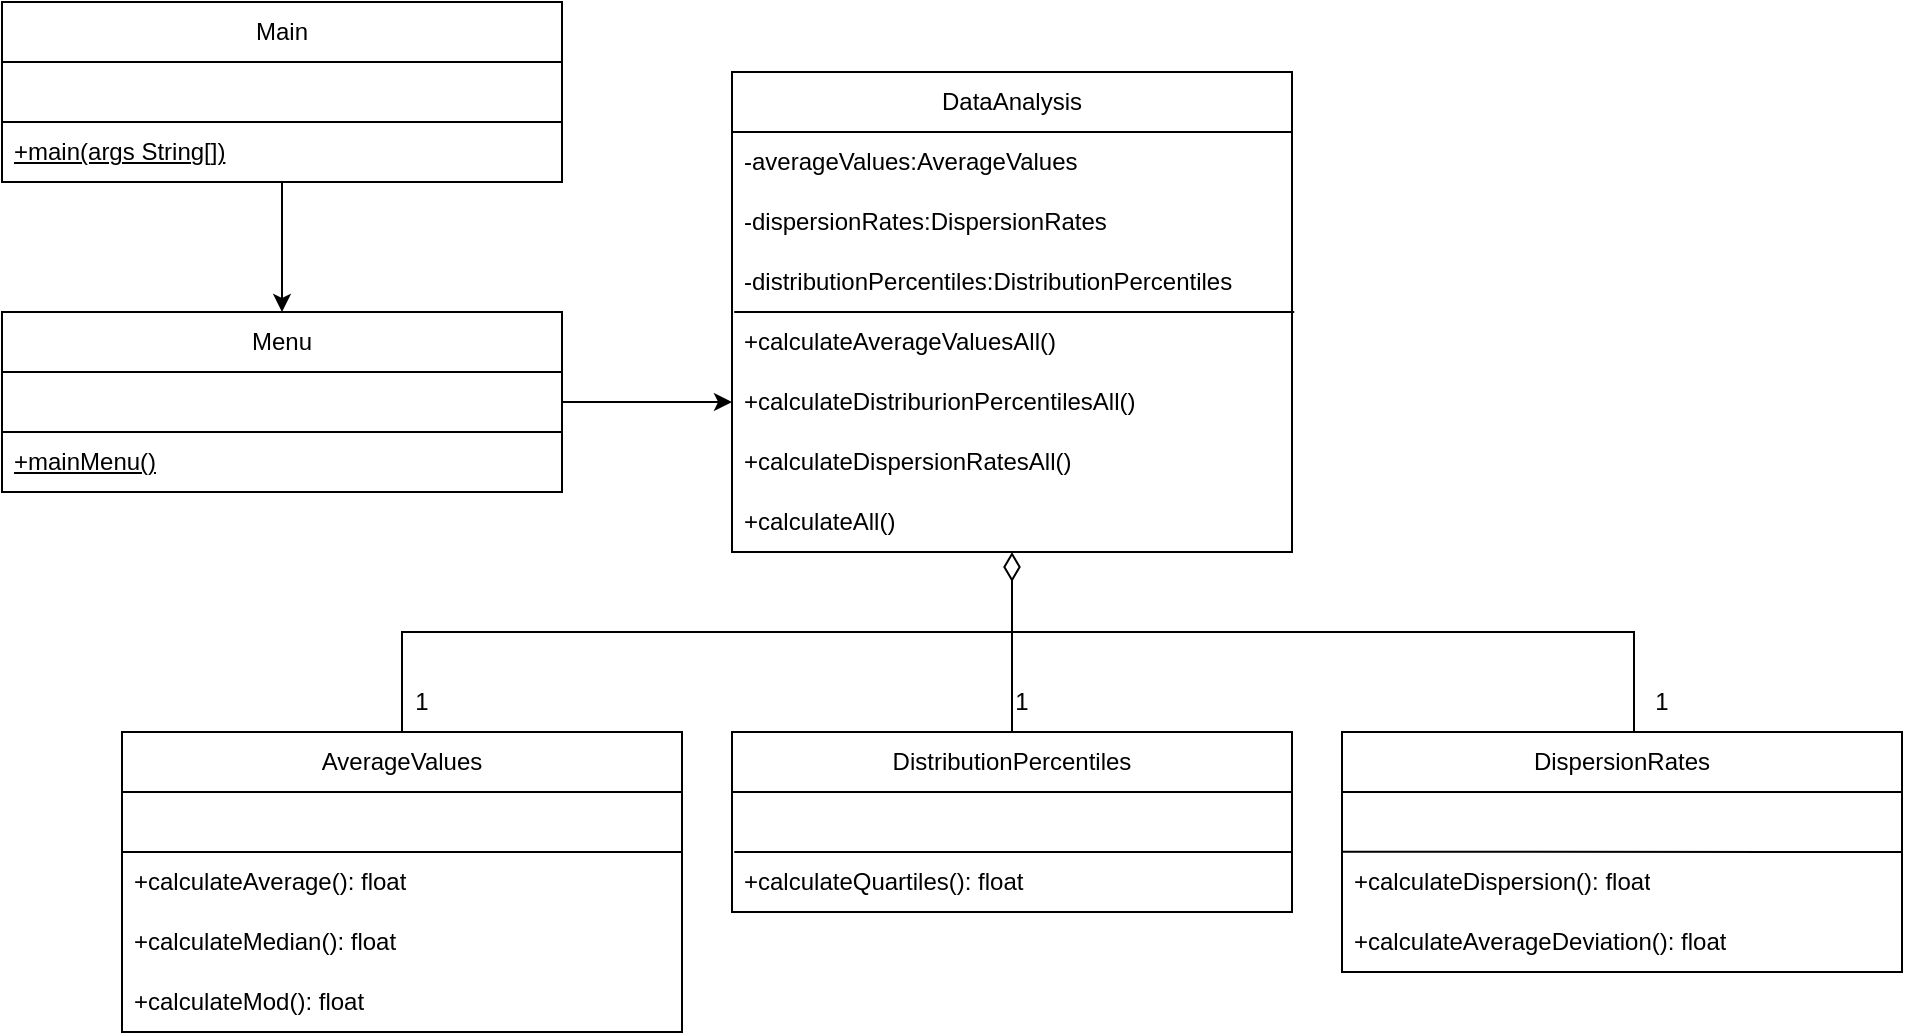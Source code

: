 <mxfile version="24.2.2" type="device">
  <diagram name="Страница — 1" id="H12W9JLPoyVBt7vZ49CQ">
    <mxGraphModel dx="922" dy="834" grid="1" gridSize="10" guides="1" tooltips="1" connect="1" arrows="1" fold="1" page="1" pageScale="1" pageWidth="827" pageHeight="1169" math="0" shadow="0">
      <root>
        <mxCell id="0" />
        <mxCell id="1" parent="0" />
        <mxCell id="Sf8RvTwvEqck9QnSxWCd-1" value="DataAnalysis" style="swimlane;fontStyle=0;childLayout=stackLayout;horizontal=1;startSize=30;horizontalStack=0;resizeParent=1;resizeParentMax=0;resizeLast=0;collapsible=1;marginBottom=0;whiteSpace=wrap;html=1;" vertex="1" parent="1">
          <mxGeometry x="505" y="530" width="280" height="240" as="geometry" />
        </mxCell>
        <mxCell id="Sf8RvTwvEqck9QnSxWCd-2" value="-averageValues:AverageValues" style="text;strokeColor=none;fillColor=none;align=left;verticalAlign=middle;spacingLeft=4;spacingRight=4;overflow=hidden;points=[[0,0.5],[1,0.5]];portConstraint=eastwest;rotatable=0;whiteSpace=wrap;html=1;" vertex="1" parent="Sf8RvTwvEqck9QnSxWCd-1">
          <mxGeometry y="30" width="280" height="30" as="geometry" />
        </mxCell>
        <mxCell id="Sf8RvTwvEqck9QnSxWCd-3" value="-dispersionRates:DispersionRates" style="text;strokeColor=none;fillColor=none;align=left;verticalAlign=middle;spacingLeft=4;spacingRight=4;overflow=hidden;points=[[0,0.5],[1,0.5]];portConstraint=eastwest;rotatable=0;whiteSpace=wrap;html=1;" vertex="1" parent="Sf8RvTwvEqck9QnSxWCd-1">
          <mxGeometry y="60" width="280" height="30" as="geometry" />
        </mxCell>
        <mxCell id="Sf8RvTwvEqck9QnSxWCd-4" value="-distributionPercentiles:DistributionPercentiles" style="text;strokeColor=none;fillColor=none;align=left;verticalAlign=middle;spacingLeft=4;spacingRight=4;overflow=hidden;points=[[0,0.5],[1,0.5]];portConstraint=eastwest;rotatable=0;whiteSpace=wrap;html=1;" vertex="1" parent="Sf8RvTwvEqck9QnSxWCd-1">
          <mxGeometry y="90" width="280" height="30" as="geometry" />
        </mxCell>
        <mxCell id="Sf8RvTwvEqck9QnSxWCd-5" value="+calculateAverageValuesAll()" style="text;strokeColor=none;fillColor=none;align=left;verticalAlign=middle;spacingLeft=4;spacingRight=4;overflow=hidden;points=[[0,0.5],[1,0.5]];portConstraint=eastwest;rotatable=0;whiteSpace=wrap;html=1;" vertex="1" parent="Sf8RvTwvEqck9QnSxWCd-1">
          <mxGeometry y="120" width="280" height="30" as="geometry" />
        </mxCell>
        <mxCell id="Sf8RvTwvEqck9QnSxWCd-6" value="+calculateDistriburionPercentilesAll()" style="text;strokeColor=none;fillColor=none;align=left;verticalAlign=middle;spacingLeft=4;spacingRight=4;overflow=hidden;points=[[0,0.5],[1,0.5]];portConstraint=eastwest;rotatable=0;whiteSpace=wrap;html=1;" vertex="1" parent="Sf8RvTwvEqck9QnSxWCd-1">
          <mxGeometry y="150" width="280" height="30" as="geometry" />
        </mxCell>
        <mxCell id="Sf8RvTwvEqck9QnSxWCd-7" value="+calculateDispersionRatesAll&lt;span style=&quot;background-color: initial;&quot;&gt;()&lt;/span&gt;" style="text;strokeColor=none;fillColor=none;align=left;verticalAlign=middle;spacingLeft=4;spacingRight=4;overflow=hidden;points=[[0,0.5],[1,0.5]];portConstraint=eastwest;rotatable=0;whiteSpace=wrap;html=1;" vertex="1" parent="Sf8RvTwvEqck9QnSxWCd-1">
          <mxGeometry y="180" width="280" height="30" as="geometry" />
        </mxCell>
        <mxCell id="Sf8RvTwvEqck9QnSxWCd-8" value="+calculateAll()" style="text;strokeColor=none;fillColor=none;align=left;verticalAlign=middle;spacingLeft=4;spacingRight=4;overflow=hidden;points=[[0,0.5],[1,0.5]];portConstraint=eastwest;rotatable=0;whiteSpace=wrap;html=1;" vertex="1" parent="Sf8RvTwvEqck9QnSxWCd-1">
          <mxGeometry y="210" width="280" height="30" as="geometry" />
        </mxCell>
        <mxCell id="Sf8RvTwvEqck9QnSxWCd-9" value="" style="endArrow=none;html=1;rounded=0;exitX=1.004;exitY=0;exitDx=0;exitDy=0;entryX=0.004;entryY=0;entryDx=0;entryDy=0;exitPerimeter=0;entryPerimeter=0;" edge="1" parent="Sf8RvTwvEqck9QnSxWCd-1" source="Sf8RvTwvEqck9QnSxWCd-5" target="Sf8RvTwvEqck9QnSxWCd-5">
          <mxGeometry width="50" height="50" relative="1" as="geometry">
            <mxPoint y="135" as="sourcePoint" />
            <mxPoint x="140" y="135" as="targetPoint" />
          </mxGeometry>
        </mxCell>
        <mxCell id="Sf8RvTwvEqck9QnSxWCd-10" value="AverageValues" style="swimlane;fontStyle=0;childLayout=stackLayout;horizontal=1;startSize=30;horizontalStack=0;resizeParent=1;resizeParentMax=0;resizeLast=0;collapsible=1;marginBottom=0;whiteSpace=wrap;html=1;" vertex="1" parent="1">
          <mxGeometry x="200" y="860" width="280" height="150" as="geometry" />
        </mxCell>
        <mxCell id="Sf8RvTwvEqck9QnSxWCd-11" value="&amp;nbsp;" style="text;strokeColor=none;fillColor=none;align=left;verticalAlign=middle;spacingLeft=4;spacingRight=4;overflow=hidden;points=[[0,0.5],[1,0.5]];portConstraint=eastwest;rotatable=0;whiteSpace=wrap;html=1;" vertex="1" parent="Sf8RvTwvEqck9QnSxWCd-10">
          <mxGeometry y="30" width="280" height="30" as="geometry" />
        </mxCell>
        <mxCell id="Sf8RvTwvEqck9QnSxWCd-15" value="" style="endArrow=none;html=1;rounded=0;exitX=1.004;exitY=0;exitDx=0;exitDy=0;entryX=0.004;entryY=0;entryDx=0;entryDy=0;exitPerimeter=0;entryPerimeter=0;" edge="1" parent="Sf8RvTwvEqck9QnSxWCd-10">
          <mxGeometry width="50" height="50" relative="1" as="geometry">
            <mxPoint x="280" y="60" as="sourcePoint" />
            <mxPoint x="-5.24e-14" y="60" as="targetPoint" />
          </mxGeometry>
        </mxCell>
        <mxCell id="Sf8RvTwvEqck9QnSxWCd-12" value="+calculateAverage(): float" style="text;strokeColor=none;fillColor=none;align=left;verticalAlign=middle;spacingLeft=4;spacingRight=4;overflow=hidden;points=[[0,0.5],[1,0.5]];portConstraint=eastwest;rotatable=0;whiteSpace=wrap;html=1;" vertex="1" parent="Sf8RvTwvEqck9QnSxWCd-10">
          <mxGeometry y="60" width="280" height="30" as="geometry" />
        </mxCell>
        <mxCell id="Sf8RvTwvEqck9QnSxWCd-13" value="+calculateMedian(): float" style="text;strokeColor=none;fillColor=none;align=left;verticalAlign=middle;spacingLeft=4;spacingRight=4;overflow=hidden;points=[[0,0.5],[1,0.5]];portConstraint=eastwest;rotatable=0;whiteSpace=wrap;html=1;" vertex="1" parent="Sf8RvTwvEqck9QnSxWCd-10">
          <mxGeometry y="90" width="280" height="30" as="geometry" />
        </mxCell>
        <mxCell id="Sf8RvTwvEqck9QnSxWCd-14" value="+calculateMod(): float" style="text;strokeColor=none;fillColor=none;align=left;verticalAlign=middle;spacingLeft=4;spacingRight=4;overflow=hidden;points=[[0,0.5],[1,0.5]];portConstraint=eastwest;rotatable=0;whiteSpace=wrap;html=1;" vertex="1" parent="Sf8RvTwvEqck9QnSxWCd-10">
          <mxGeometry y="120" width="280" height="30" as="geometry" />
        </mxCell>
        <mxCell id="Sf8RvTwvEqck9QnSxWCd-16" value="DistributionPercentiles" style="swimlane;fontStyle=0;childLayout=stackLayout;horizontal=1;startSize=30;horizontalStack=0;resizeParent=1;resizeParentMax=0;resizeLast=0;collapsible=1;marginBottom=0;whiteSpace=wrap;html=1;" vertex="1" parent="1">
          <mxGeometry x="505" y="860" width="280" height="90" as="geometry" />
        </mxCell>
        <mxCell id="Sf8RvTwvEqck9QnSxWCd-17" value="&amp;nbsp;" style="text;strokeColor=none;fillColor=none;align=left;verticalAlign=middle;spacingLeft=4;spacingRight=4;overflow=hidden;points=[[0,0.5],[1,0.5]];portConstraint=eastwest;rotatable=0;whiteSpace=wrap;html=1;" vertex="1" parent="Sf8RvTwvEqck9QnSxWCd-16">
          <mxGeometry y="30" width="280" height="30" as="geometry" />
        </mxCell>
        <mxCell id="Sf8RvTwvEqck9QnSxWCd-18" value="+calculateQuartiles(): float" style="text;strokeColor=none;fillColor=none;align=left;verticalAlign=middle;spacingLeft=4;spacingRight=4;overflow=hidden;points=[[0,0.5],[1,0.5]];portConstraint=eastwest;rotatable=0;whiteSpace=wrap;html=1;" vertex="1" parent="Sf8RvTwvEqck9QnSxWCd-16">
          <mxGeometry y="60" width="280" height="30" as="geometry" />
        </mxCell>
        <mxCell id="Sf8RvTwvEqck9QnSxWCd-19" value="" style="endArrow=none;html=1;rounded=0;entryX=0.004;entryY=0;entryDx=0;entryDy=0;entryPerimeter=0;exitX=0.999;exitY=-0.001;exitDx=0;exitDy=0;exitPerimeter=0;" edge="1" parent="Sf8RvTwvEqck9QnSxWCd-16" source="Sf8RvTwvEqck9QnSxWCd-18" target="Sf8RvTwvEqck9QnSxWCd-18">
          <mxGeometry width="50" height="50" relative="1" as="geometry">
            <mxPoint x="275" y="60" as="sourcePoint" />
            <mxPoint x="140" y="135" as="targetPoint" />
          </mxGeometry>
        </mxCell>
        <mxCell id="Sf8RvTwvEqck9QnSxWCd-20" value="DispersionRates" style="swimlane;fontStyle=0;childLayout=stackLayout;horizontal=1;startSize=30;horizontalStack=0;resizeParent=1;resizeParentMax=0;resizeLast=0;collapsible=1;marginBottom=0;whiteSpace=wrap;html=1;" vertex="1" parent="1">
          <mxGeometry x="810" y="860" width="280" height="120" as="geometry" />
        </mxCell>
        <mxCell id="Sf8RvTwvEqck9QnSxWCd-21" value="&amp;nbsp;" style="text;strokeColor=none;fillColor=none;align=left;verticalAlign=middle;spacingLeft=4;spacingRight=4;overflow=hidden;points=[[0,0.5],[1,0.5]];portConstraint=eastwest;rotatable=0;whiteSpace=wrap;html=1;" vertex="1" parent="Sf8RvTwvEqck9QnSxWCd-20">
          <mxGeometry y="30" width="280" height="30" as="geometry" />
        </mxCell>
        <mxCell id="Sf8RvTwvEqck9QnSxWCd-22" value="+calculateDispersion(): float" style="text;strokeColor=none;fillColor=none;align=left;verticalAlign=middle;spacingLeft=4;spacingRight=4;overflow=hidden;points=[[0,0.5],[1,0.5]];portConstraint=eastwest;rotatable=0;whiteSpace=wrap;html=1;" vertex="1" parent="Sf8RvTwvEqck9QnSxWCd-20">
          <mxGeometry y="60" width="280" height="30" as="geometry" />
        </mxCell>
        <mxCell id="Sf8RvTwvEqck9QnSxWCd-23" value="+calculateAverageDeviation(): float" style="text;strokeColor=none;fillColor=none;align=left;verticalAlign=middle;spacingLeft=4;spacingRight=4;overflow=hidden;points=[[0,0.5],[1,0.5]];portConstraint=eastwest;rotatable=0;whiteSpace=wrap;html=1;" vertex="1" parent="Sf8RvTwvEqck9QnSxWCd-20">
          <mxGeometry y="90" width="280" height="30" as="geometry" />
        </mxCell>
        <mxCell id="Sf8RvTwvEqck9QnSxWCd-24" value="" style="endArrow=none;html=1;rounded=0;entryX=0;entryY=-0.006;entryDx=0;entryDy=0;entryPerimeter=0;" edge="1" parent="Sf8RvTwvEqck9QnSxWCd-20" target="Sf8RvTwvEqck9QnSxWCd-22">
          <mxGeometry width="50" height="50" relative="1" as="geometry">
            <mxPoint x="280" y="60" as="sourcePoint" />
            <mxPoint x="140" y="135" as="targetPoint" />
          </mxGeometry>
        </mxCell>
        <mxCell id="Sf8RvTwvEqck9QnSxWCd-25" value="" style="endArrow=none;html=1;rounded=0;exitX=0.5;exitY=0;exitDx=0;exitDy=0;endFill=0;" edge="1" parent="1" source="Sf8RvTwvEqck9QnSxWCd-10">
          <mxGeometry width="50" height="50" relative="1" as="geometry">
            <mxPoint x="800" y="860" as="sourcePoint" />
            <mxPoint x="645" y="810" as="targetPoint" />
            <Array as="points">
              <mxPoint x="340" y="810" />
              <mxPoint x="646" y="810" />
            </Array>
          </mxGeometry>
        </mxCell>
        <mxCell id="Sf8RvTwvEqck9QnSxWCd-26" value="" style="endArrow=diamondThin;html=1;rounded=0;exitX=0.5;exitY=0;exitDx=0;exitDy=0;entryX=0.5;entryY=1;entryDx=0;entryDy=0;entryPerimeter=0;endFill=0;strokeWidth=1;targetPerimeterSpacing=0;sourcePerimeterSpacing=0;jumpSize=6;endSize=12;" edge="1" parent="1">
          <mxGeometry width="50" height="50" relative="1" as="geometry">
            <mxPoint x="645" y="860" as="sourcePoint" />
            <mxPoint x="645" y="770" as="targetPoint" />
            <Array as="points" />
          </mxGeometry>
        </mxCell>
        <mxCell id="Sf8RvTwvEqck9QnSxWCd-27" value="" style="endArrow=none;html=1;rounded=0;exitX=0.5;exitY=0;exitDx=0;exitDy=0;endFill=0;" edge="1" parent="1">
          <mxGeometry width="50" height="50" relative="1" as="geometry">
            <mxPoint x="956" y="860" as="sourcePoint" />
            <mxPoint x="640" y="810" as="targetPoint" />
            <Array as="points">
              <mxPoint x="956" y="810" />
              <mxPoint x="660" y="810" />
            </Array>
          </mxGeometry>
        </mxCell>
        <mxCell id="Sf8RvTwvEqck9QnSxWCd-39" style="edgeStyle=orthogonalEdgeStyle;rounded=0;orthogonalLoop=1;jettySize=auto;html=1;entryX=0.5;entryY=0;entryDx=0;entryDy=0;" edge="1" parent="1" source="Sf8RvTwvEqck9QnSxWCd-29" target="Sf8RvTwvEqck9QnSxWCd-35">
          <mxGeometry relative="1" as="geometry" />
        </mxCell>
        <mxCell id="Sf8RvTwvEqck9QnSxWCd-29" value="Main" style="swimlane;fontStyle=0;childLayout=stackLayout;horizontal=1;startSize=30;horizontalStack=0;resizeParent=1;resizeParentMax=0;resizeLast=0;collapsible=1;marginBottom=0;whiteSpace=wrap;html=1;" vertex="1" parent="1">
          <mxGeometry x="140" y="495" width="280" height="90" as="geometry" />
        </mxCell>
        <mxCell id="Sf8RvTwvEqck9QnSxWCd-30" value="&amp;nbsp;" style="text;strokeColor=none;fillColor=none;align=left;verticalAlign=middle;spacingLeft=4;spacingRight=4;overflow=hidden;points=[[0,0.5],[1,0.5]];portConstraint=eastwest;rotatable=0;whiteSpace=wrap;html=1;" vertex="1" parent="Sf8RvTwvEqck9QnSxWCd-29">
          <mxGeometry y="30" width="280" height="30" as="geometry" />
        </mxCell>
        <mxCell id="Sf8RvTwvEqck9QnSxWCd-31" value="" style="endArrow=none;html=1;rounded=0;exitX=1.004;exitY=0;exitDx=0;exitDy=0;entryX=0.004;entryY=0;entryDx=0;entryDy=0;exitPerimeter=0;entryPerimeter=0;" edge="1" parent="Sf8RvTwvEqck9QnSxWCd-29">
          <mxGeometry width="50" height="50" relative="1" as="geometry">
            <mxPoint x="280" y="60" as="sourcePoint" />
            <mxPoint x="-5.24e-14" y="60" as="targetPoint" />
          </mxGeometry>
        </mxCell>
        <mxCell id="Sf8RvTwvEqck9QnSxWCd-32" value="&lt;u&gt;+main(args String[])&lt;/u&gt;" style="text;strokeColor=none;fillColor=none;align=left;verticalAlign=middle;spacingLeft=4;spacingRight=4;overflow=hidden;points=[[0,0.5],[1,0.5]];portConstraint=eastwest;rotatable=0;whiteSpace=wrap;html=1;" vertex="1" parent="Sf8RvTwvEqck9QnSxWCd-29">
          <mxGeometry y="60" width="280" height="30" as="geometry" />
        </mxCell>
        <mxCell id="Sf8RvTwvEqck9QnSxWCd-35" value="Menu" style="swimlane;fontStyle=0;childLayout=stackLayout;horizontal=1;startSize=30;horizontalStack=0;resizeParent=1;resizeParentMax=0;resizeLast=0;collapsible=1;marginBottom=0;whiteSpace=wrap;html=1;" vertex="1" parent="1">
          <mxGeometry x="140" y="650" width="280" height="90" as="geometry" />
        </mxCell>
        <mxCell id="Sf8RvTwvEqck9QnSxWCd-36" value="&amp;nbsp;" style="text;strokeColor=none;fillColor=none;align=left;verticalAlign=middle;spacingLeft=4;spacingRight=4;overflow=hidden;points=[[0,0.5],[1,0.5]];portConstraint=eastwest;rotatable=0;whiteSpace=wrap;html=1;" vertex="1" parent="Sf8RvTwvEqck9QnSxWCd-35">
          <mxGeometry y="30" width="280" height="30" as="geometry" />
        </mxCell>
        <mxCell id="Sf8RvTwvEqck9QnSxWCd-37" value="" style="endArrow=none;html=1;rounded=0;exitX=1.004;exitY=0;exitDx=0;exitDy=0;entryX=0.004;entryY=0;entryDx=0;entryDy=0;exitPerimeter=0;entryPerimeter=0;" edge="1" parent="Sf8RvTwvEqck9QnSxWCd-35">
          <mxGeometry width="50" height="50" relative="1" as="geometry">
            <mxPoint x="280" y="60" as="sourcePoint" />
            <mxPoint x="-5.24e-14" y="60" as="targetPoint" />
          </mxGeometry>
        </mxCell>
        <mxCell id="Sf8RvTwvEqck9QnSxWCd-38" value="&lt;u&gt;+mainMenu()&lt;/u&gt;" style="text;strokeColor=none;fillColor=none;align=left;verticalAlign=middle;spacingLeft=4;spacingRight=4;overflow=hidden;points=[[0,0.5],[1,0.5]];portConstraint=eastwest;rotatable=0;whiteSpace=wrap;html=1;" vertex="1" parent="Sf8RvTwvEqck9QnSxWCd-35">
          <mxGeometry y="60" width="280" height="30" as="geometry" />
        </mxCell>
        <mxCell id="Sf8RvTwvEqck9QnSxWCd-40" style="edgeStyle=orthogonalEdgeStyle;rounded=0;orthogonalLoop=1;jettySize=auto;html=1;exitX=1;exitY=0.5;exitDx=0;exitDy=0;entryX=0;entryY=0.5;entryDx=0;entryDy=0;" edge="1" parent="1" source="Sf8RvTwvEqck9QnSxWCd-36" target="Sf8RvTwvEqck9QnSxWCd-6">
          <mxGeometry relative="1" as="geometry" />
        </mxCell>
        <mxCell id="Sf8RvTwvEqck9QnSxWCd-41" value="1" style="text;html=1;align=center;verticalAlign=middle;whiteSpace=wrap;rounded=0;" vertex="1" parent="1">
          <mxGeometry x="320" y="830" width="60" height="30" as="geometry" />
        </mxCell>
        <mxCell id="Sf8RvTwvEqck9QnSxWCd-42" value="1" style="text;html=1;align=center;verticalAlign=middle;whiteSpace=wrap;rounded=0;" vertex="1" parent="1">
          <mxGeometry x="620" y="830" width="60" height="30" as="geometry" />
        </mxCell>
        <mxCell id="Sf8RvTwvEqck9QnSxWCd-43" value="1" style="text;html=1;align=center;verticalAlign=middle;whiteSpace=wrap;rounded=0;" vertex="1" parent="1">
          <mxGeometry x="940" y="830" width="60" height="30" as="geometry" />
        </mxCell>
      </root>
    </mxGraphModel>
  </diagram>
</mxfile>
